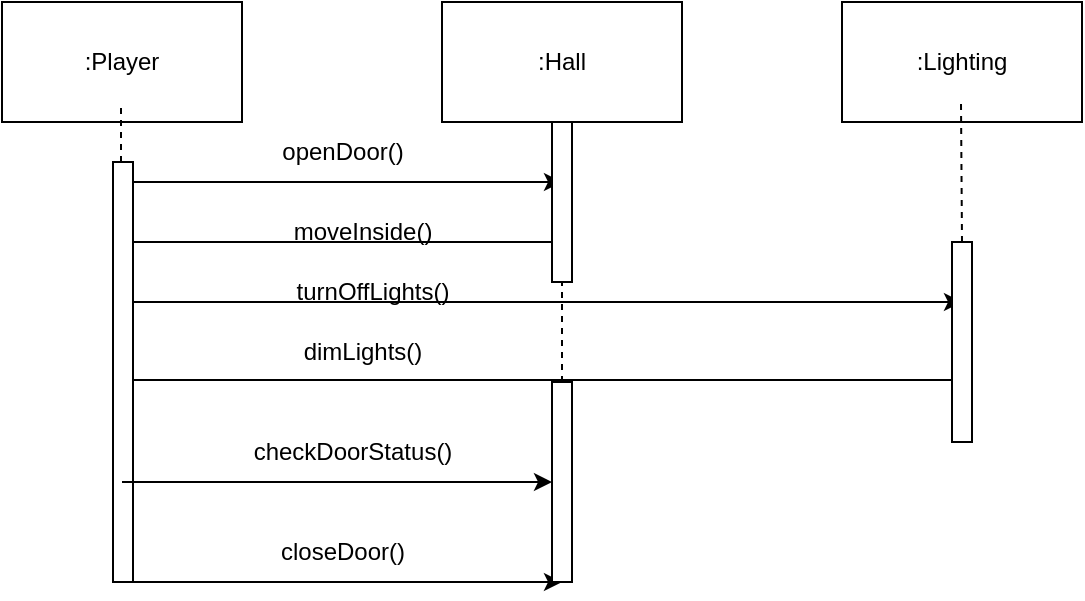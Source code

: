 <mxfile version="25.0.1">
  <diagram name="Sayfa -1" id="-AKyciv_Uyou7xk1GQxb">
    <mxGraphModel dx="1084" dy="593" grid="1" gridSize="10" guides="1" tooltips="1" connect="1" arrows="1" fold="1" page="1" pageScale="1" pageWidth="850" pageHeight="1100" math="0" shadow="0">
      <root>
        <mxCell id="0" />
        <mxCell id="1" parent="0" />
        <mxCell id="408nA-Bblptvo8XibSW0-1" value=":Player" style="rounded=0;whiteSpace=wrap;html=1;" vertex="1" parent="1">
          <mxGeometry x="160" y="140" width="120" height="60" as="geometry" />
        </mxCell>
        <mxCell id="408nA-Bblptvo8XibSW0-2" value=":Hall" style="rounded=0;whiteSpace=wrap;html=1;" vertex="1" parent="1">
          <mxGeometry x="380" y="140" width="120" height="60" as="geometry" />
        </mxCell>
        <mxCell id="408nA-Bblptvo8XibSW0-3" value=":Lighting" style="rounded=0;whiteSpace=wrap;html=1;" vertex="1" parent="1">
          <mxGeometry x="580" y="140" width="120" height="60" as="geometry" />
        </mxCell>
        <mxCell id="408nA-Bblptvo8XibSW0-4" value="" style="endArrow=classic;html=1;rounded=0;" edge="1" parent="1">
          <mxGeometry width="50" height="50" relative="1" as="geometry">
            <mxPoint x="220" y="230" as="sourcePoint" />
            <mxPoint x="440" y="230" as="targetPoint" />
          </mxGeometry>
        </mxCell>
        <mxCell id="408nA-Bblptvo8XibSW0-5" value="" style="endArrow=classic;html=1;rounded=0;" edge="1" parent="1">
          <mxGeometry width="50" height="50" relative="1" as="geometry">
            <mxPoint x="215.5" y="290" as="sourcePoint" />
            <mxPoint x="640" y="290" as="targetPoint" />
          </mxGeometry>
        </mxCell>
        <mxCell id="408nA-Bblptvo8XibSW0-6" value="" style="endArrow=classic;html=1;rounded=0;" edge="1" parent="1">
          <mxGeometry width="50" height="50" relative="1" as="geometry">
            <mxPoint x="225" y="329" as="sourcePoint" />
            <mxPoint x="645" y="329" as="targetPoint" />
          </mxGeometry>
        </mxCell>
        <mxCell id="408nA-Bblptvo8XibSW0-7" value="" style="endArrow=none;dashed=1;html=1;rounded=0;entryX=0.5;entryY=1;entryDx=0;entryDy=0;" edge="1" parent="1" source="408nA-Bblptvo8XibSW0-12">
          <mxGeometry width="50" height="50" relative="1" as="geometry">
            <mxPoint x="220" y="480" as="sourcePoint" />
            <mxPoint x="219.5" y="190" as="targetPoint" />
            <Array as="points">
              <mxPoint x="219.5" y="190" />
            </Array>
          </mxGeometry>
        </mxCell>
        <mxCell id="408nA-Bblptvo8XibSW0-8" value="" style="endArrow=none;dashed=1;html=1;rounded=0;entryX=0.5;entryY=1;entryDx=0;entryDy=0;" edge="1" parent="1">
          <mxGeometry width="50" height="50" relative="1" as="geometry">
            <mxPoint x="640" y="260" as="sourcePoint" />
            <mxPoint x="639.5" y="190" as="targetPoint" />
          </mxGeometry>
        </mxCell>
        <mxCell id="408nA-Bblptvo8XibSW0-9" value="openDoor()" style="text;html=1;align=center;verticalAlign=middle;resizable=0;points=[];autosize=1;strokeColor=none;fillColor=none;" vertex="1" parent="1">
          <mxGeometry x="290" y="200" width="80" height="30" as="geometry" />
        </mxCell>
        <mxCell id="408nA-Bblptvo8XibSW0-10" value="turnOffLights()" style="text;html=1;align=center;verticalAlign=middle;resizable=0;points=[];autosize=1;strokeColor=none;fillColor=none;" vertex="1" parent="1">
          <mxGeometry x="295" y="270" width="100" height="30" as="geometry" />
        </mxCell>
        <mxCell id="408nA-Bblptvo8XibSW0-11" value="&lt;span style=&quot;background-color: initial;&quot;&gt;dimLights()&lt;/span&gt;" style="text;html=1;align=center;verticalAlign=middle;resizable=0;points=[];autosize=1;strokeColor=none;fillColor=none;" vertex="1" parent="1">
          <mxGeometry x="299.5" y="300" width="80" height="30" as="geometry" />
        </mxCell>
        <mxCell id="408nA-Bblptvo8XibSW0-12" value="" style="html=1;points=[[0,0,0,0,5],[0,1,0,0,-5],[1,0,0,0,5],[1,1,0,0,-5]];perimeter=orthogonalPerimeter;outlineConnect=0;targetShapes=umlLifeline;portConstraint=eastwest;newEdgeStyle={&quot;curved&quot;:0,&quot;rounded&quot;:0};" vertex="1" parent="1">
          <mxGeometry x="215.5" y="220" width="10" height="210" as="geometry" />
        </mxCell>
        <mxCell id="408nA-Bblptvo8XibSW0-13" value="" style="endArrow=none;dashed=1;html=1;rounded=0;entryX=0.5;entryY=1;entryDx=0;entryDy=0;" edge="1" parent="1" source="408nA-Bblptvo8XibSW0-31">
          <mxGeometry width="50" height="50" relative="1" as="geometry">
            <mxPoint x="440" y="500" as="sourcePoint" />
            <mxPoint x="439.5" y="200" as="targetPoint" />
          </mxGeometry>
        </mxCell>
        <mxCell id="408nA-Bblptvo8XibSW0-14" value="" style="endArrow=classic;html=1;rounded=0;" edge="1" parent="1" source="408nA-Bblptvo8XibSW0-23">
          <mxGeometry width="50" height="50" relative="1" as="geometry">
            <mxPoint x="220" y="380" as="sourcePoint" />
            <mxPoint x="440" y="380" as="targetPoint" />
          </mxGeometry>
        </mxCell>
        <mxCell id="408nA-Bblptvo8XibSW0-15" value="" style="endArrow=classic;html=1;rounded=0;" edge="1" parent="1">
          <mxGeometry width="50" height="50" relative="1" as="geometry">
            <mxPoint x="220" y="430" as="sourcePoint" />
            <mxPoint x="440" y="430" as="targetPoint" />
          </mxGeometry>
        </mxCell>
        <mxCell id="408nA-Bblptvo8XibSW0-17" value="&lt;span style=&quot;background-color: initial;&quot;&gt;moveInside()&lt;/span&gt;" style="text;html=1;align=center;verticalAlign=middle;resizable=0;points=[];autosize=1;strokeColor=none;fillColor=none;" vertex="1" parent="1">
          <mxGeometry x="295" y="240" width="90" height="30" as="geometry" />
        </mxCell>
        <mxCell id="408nA-Bblptvo8XibSW0-18" value="" style="endArrow=classic;html=1;rounded=0;" edge="1" parent="1">
          <mxGeometry width="50" height="50" relative="1" as="geometry">
            <mxPoint x="225.5" y="260" as="sourcePoint" />
            <mxPoint x="445.5" y="260" as="targetPoint" />
          </mxGeometry>
        </mxCell>
        <mxCell id="408nA-Bblptvo8XibSW0-19" value="closeDoor()" style="text;html=1;align=center;verticalAlign=middle;resizable=0;points=[];autosize=1;strokeColor=none;fillColor=none;" vertex="1" parent="1">
          <mxGeometry x="285" y="400" width="90" height="30" as="geometry" />
        </mxCell>
        <mxCell id="408nA-Bblptvo8XibSW0-20" value="checkDoorStatus()" style="text;html=1;align=center;verticalAlign=middle;resizable=0;points=[];autosize=1;strokeColor=none;fillColor=none;" vertex="1" parent="1">
          <mxGeometry x="274.5" y="350" width="120" height="30" as="geometry" />
        </mxCell>
        <mxCell id="408nA-Bblptvo8XibSW0-28" value="" style="endArrow=classic;html=1;rounded=0;" edge="1" parent="1" target="408nA-Bblptvo8XibSW0-23">
          <mxGeometry width="50" height="50" relative="1" as="geometry">
            <mxPoint x="220" y="380" as="sourcePoint" />
            <mxPoint x="440" y="380" as="targetPoint" />
          </mxGeometry>
        </mxCell>
        <mxCell id="408nA-Bblptvo8XibSW0-23" value="" style="html=1;points=[[0,0,0,0,5],[0,1,0,0,-5],[1,0,0,0,5],[1,1,0,0,-5]];perimeter=orthogonalPerimeter;outlineConnect=0;targetShapes=umlLifeline;portConstraint=eastwest;newEdgeStyle={&quot;curved&quot;:0,&quot;rounded&quot;:0};" vertex="1" parent="1">
          <mxGeometry x="435" y="330" width="10" height="100" as="geometry" />
        </mxCell>
        <mxCell id="408nA-Bblptvo8XibSW0-30" value="" style="html=1;points=[[0,0,0,0,5],[0,1,0,0,-5],[1,0,0,0,5],[1,1,0,0,-5]];perimeter=orthogonalPerimeter;outlineConnect=0;targetShapes=umlLifeline;portConstraint=eastwest;newEdgeStyle={&quot;curved&quot;:0,&quot;rounded&quot;:0};" vertex="1" parent="1">
          <mxGeometry x="635" y="260" width="10" height="100" as="geometry" />
        </mxCell>
        <mxCell id="408nA-Bblptvo8XibSW0-32" value="" style="endArrow=none;dashed=1;html=1;rounded=0;entryX=0.5;entryY=1;entryDx=0;entryDy=0;" edge="1" parent="1" source="408nA-Bblptvo8XibSW0-23" target="408nA-Bblptvo8XibSW0-31">
          <mxGeometry width="50" height="50" relative="1" as="geometry">
            <mxPoint x="440" y="330" as="sourcePoint" />
            <mxPoint x="439.5" y="200" as="targetPoint" />
          </mxGeometry>
        </mxCell>
        <mxCell id="408nA-Bblptvo8XibSW0-31" value="" style="html=1;points=[[0,0,0,0,5],[0,1,0,0,-5],[1,0,0,0,5],[1,1,0,0,-5]];perimeter=orthogonalPerimeter;outlineConnect=0;targetShapes=umlLifeline;portConstraint=eastwest;newEdgeStyle={&quot;curved&quot;:0,&quot;rounded&quot;:0};" vertex="1" parent="1">
          <mxGeometry x="435" y="200" width="10" height="80" as="geometry" />
        </mxCell>
      </root>
    </mxGraphModel>
  </diagram>
</mxfile>
